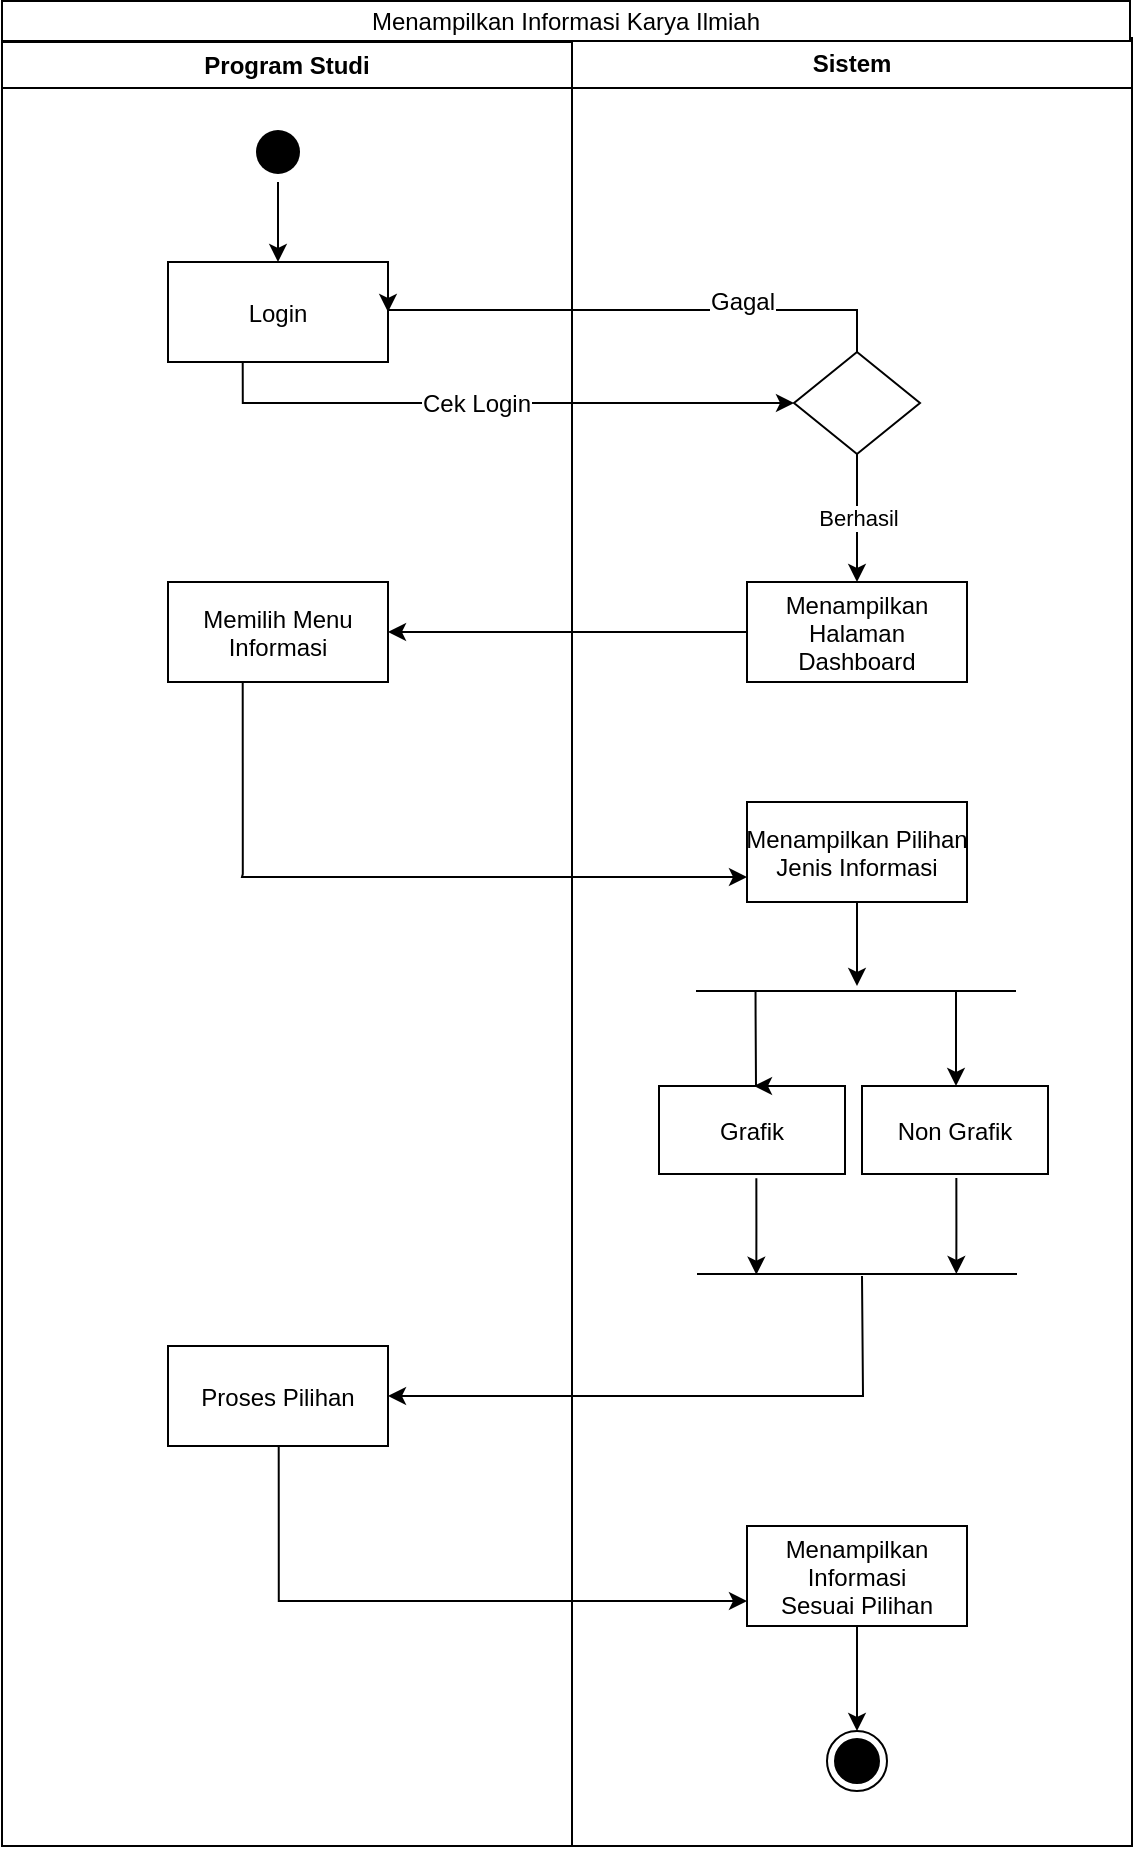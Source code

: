 <mxfile version="12.2.6" type="device" pages="1"><diagram name="Page-1" id="e7e014a7-5840-1c2e-5031-d8a46d1fe8dd"><mxGraphModel dx="904" dy="478" grid="1" gridSize="10" guides="1" tooltips="1" connect="1" arrows="1" fold="1" page="1" pageScale="1" pageWidth="1169" pageHeight="826" background="#ffffff" math="0" shadow="0"><root><mxCell id="0"/><mxCell id="1" parent="0"/><mxCell id="2" value="Program Studi" style="swimlane;whiteSpace=wrap" parent="1" vertex="1"><mxGeometry x="340" y="28" width="285" height="902" as="geometry"/></mxCell><mxCell id="0X6-ZUPTxDbBTavK6vi4-45" style="edgeStyle=orthogonalEdgeStyle;rounded=0;orthogonalLoop=1;jettySize=auto;html=1;" edge="1" parent="2" source="5" target="7"><mxGeometry relative="1" as="geometry"/></mxCell><mxCell id="5" value="" style="ellipse;shape=startState;fillColor=#000000;strokeColor=none;" parent="2" vertex="1"><mxGeometry x="123" y="40" width="30" height="30" as="geometry"/></mxCell><mxCell id="7" value="Login" style="" parent="2" vertex="1"><mxGeometry x="83" y="110" width="110" height="50" as="geometry"/></mxCell><mxCell id="0X6-ZUPTxDbBTavK6vi4-51" value="Memilih Menu&#10;Informasi" style="" vertex="1" parent="2"><mxGeometry x="83" y="270" width="110" height="50" as="geometry"/></mxCell><mxCell id="0X6-ZUPTxDbBTavK6vi4-55" value="Proses Pilihan" style="" vertex="1" parent="2"><mxGeometry x="83" y="652" width="110" height="50" as="geometry"/></mxCell><mxCell id="3" value="Sistem" style="swimlane;whiteSpace=wrap;startSize=25;" parent="1" vertex="1"><mxGeometry x="625" y="26" width="280" height="904" as="geometry"/></mxCell><mxCell id="0X6-ZUPTxDbBTavK6vi4-49" value="Berhasil" style="edgeStyle=orthogonalEdgeStyle;rounded=0;orthogonalLoop=1;jettySize=auto;html=1;entryX=0.5;entryY=0;entryDx=0;entryDy=0;" edge="1" parent="3" source="21" target="8"><mxGeometry relative="1" as="geometry"/></mxCell><mxCell id="21" value="" style="rhombus;" parent="3" vertex="1"><mxGeometry x="111" y="157" width="63" height="51" as="geometry"/></mxCell><mxCell id="8" value="Menampilkan &#10;Halaman &#10;Dashboard" style="" parent="3" vertex="1"><mxGeometry x="87.5" y="272" width="110" height="50" as="geometry"/></mxCell><mxCell id="0X6-ZUPTxDbBTavK6vi4-53" value="&#10;Menampilkan Pilihan&#10;Jenis Informasi&#10;" style="" vertex="1" parent="3"><mxGeometry x="87.5" y="382" width="110" height="50" as="geometry"/></mxCell><mxCell id="0X6-ZUPTxDbBTavK6vi4-60" style="edgeStyle=orthogonalEdgeStyle;rounded=0;orthogonalLoop=1;jettySize=auto;html=1;entryX=0.5;entryY=0;entryDx=0;entryDy=0;" edge="1" parent="3" source="0X6-ZUPTxDbBTavK6vi4-57" target="0X6-ZUPTxDbBTavK6vi4-59"><mxGeometry relative="1" as="geometry"/></mxCell><mxCell id="0X6-ZUPTxDbBTavK6vi4-57" value="Menampilkan&#10;Informasi&#10;Sesuai Pilihan" style="" vertex="1" parent="3"><mxGeometry x="87.5" y="744" width="110" height="50" as="geometry"/></mxCell><mxCell id="0X6-ZUPTxDbBTavK6vi4-59" value="" style="ellipse;html=1;shape=endState;fillColor=#000000;strokeColor=#000000;" vertex="1" parent="3"><mxGeometry x="127.5" y="846.5" width="30" height="30" as="geometry"/></mxCell><mxCell id="0X6-ZUPTxDbBTavK6vi4-63" value="" style="endArrow=none;startArrow=none;endFill=0;startFill=0;html=1;" edge="1" parent="3"><mxGeometry width="160" relative="1" as="geometry"><mxPoint x="62" y="476.5" as="sourcePoint"/><mxPoint x="222" y="476.5" as="targetPoint"/></mxGeometry></mxCell><mxCell id="0X6-ZUPTxDbBTavK6vi4-68" value="Grafik" style="" vertex="1" parent="3"><mxGeometry x="43.5" y="524" width="93" height="44" as="geometry"/></mxCell><mxCell id="0X6-ZUPTxDbBTavK6vi4-69" value="Non Grafik" style="" vertex="1" parent="3"><mxGeometry x="145" y="524" width="93" height="44" as="geometry"/></mxCell><mxCell id="0X6-ZUPTxDbBTavK6vi4-72" value="" style="endArrow=none;startArrow=none;endFill=0;startFill=0;html=1;" edge="1" parent="3"><mxGeometry width="160" relative="1" as="geometry"><mxPoint x="62.5" y="618" as="sourcePoint"/><mxPoint x="222.5" y="618" as="targetPoint"/></mxGeometry></mxCell><mxCell id="0X6-ZUPTxDbBTavK6vi4-44" value="Menampilkan Informasi Karya Ilmiah" style="rounded=0;whiteSpace=wrap;html=1;" vertex="1" parent="1"><mxGeometry x="340" y="7.5" width="564" height="20" as="geometry"/></mxCell><mxCell id="0X6-ZUPTxDbBTavK6vi4-46" style="edgeStyle=orthogonalEdgeStyle;rounded=0;orthogonalLoop=1;jettySize=auto;html=1;entryX=0;entryY=0.5;entryDx=0;entryDy=0;" edge="1" parent="1" target="21"><mxGeometry relative="1" as="geometry"><mxPoint x="460.353" y="187.5" as="sourcePoint"/><mxPoint x="730" y="208" as="targetPoint"/><Array as="points"><mxPoint x="461" y="208"/></Array></mxGeometry></mxCell><mxCell id="0X6-ZUPTxDbBTavK6vi4-50" value="Cek Login" style="text;html=1;resizable=0;points=[];align=center;verticalAlign=middle;labelBackgroundColor=#ffffff;" vertex="1" connectable="0" parent="0X6-ZUPTxDbBTavK6vi4-46"><mxGeometry x="0.09" relative="1" as="geometry"><mxPoint x="-24.5" as="offset"/></mxGeometry></mxCell><mxCell id="0X6-ZUPTxDbBTavK6vi4-47" style="edgeStyle=orthogonalEdgeStyle;rounded=0;orthogonalLoop=1;jettySize=auto;html=1;entryX=1;entryY=0.5;entryDx=0;entryDy=0;" edge="1" parent="1" source="21" target="7"><mxGeometry relative="1" as="geometry"><mxPoint x="540" y="162" as="targetPoint"/><Array as="points"><mxPoint x="767" y="162"/></Array></mxGeometry></mxCell><mxCell id="0X6-ZUPTxDbBTavK6vi4-48" value="Gagal" style="text;html=1;resizable=0;points=[];align=center;verticalAlign=middle;labelBackgroundColor=#ffffff;" vertex="1" connectable="0" parent="0X6-ZUPTxDbBTavK6vi4-47"><mxGeometry x="-0.391" y="-4" relative="1" as="geometry"><mxPoint x="-1" as="offset"/></mxGeometry></mxCell><mxCell id="0X6-ZUPTxDbBTavK6vi4-52" style="edgeStyle=orthogonalEdgeStyle;rounded=0;orthogonalLoop=1;jettySize=auto;html=1;entryX=1;entryY=0.5;entryDx=0;entryDy=0;" edge="1" parent="1" source="8" target="0X6-ZUPTxDbBTavK6vi4-51"><mxGeometry relative="1" as="geometry"><mxPoint x="540" y="322" as="targetPoint"/></mxGeometry></mxCell><mxCell id="0X6-ZUPTxDbBTavK6vi4-54" style="edgeStyle=orthogonalEdgeStyle;rounded=0;orthogonalLoop=1;jettySize=auto;html=1;entryX=0;entryY=0.75;entryDx=0;entryDy=0;" edge="1" parent="1" target="0X6-ZUPTxDbBTavK6vi4-53"><mxGeometry relative="1" as="geometry"><mxPoint x="460.353" y="347.5" as="sourcePoint"/><mxPoint x="700" y="446" as="targetPoint"/><Array as="points"><mxPoint x="461" y="444"/><mxPoint x="460" y="444"/><mxPoint x="460" y="446"/></Array></mxGeometry></mxCell><mxCell id="0X6-ZUPTxDbBTavK6vi4-58" style="edgeStyle=orthogonalEdgeStyle;rounded=0;orthogonalLoop=1;jettySize=auto;html=1;entryX=0;entryY=0.75;entryDx=0;entryDy=0;" edge="1" parent="1" target="0X6-ZUPTxDbBTavK6vi4-57"><mxGeometry relative="1" as="geometry"><mxPoint x="478.353" y="730" as="sourcePoint"/><mxPoint x="700" y="807" as="targetPoint"/><Array as="points"><mxPoint x="478" y="807"/></Array></mxGeometry></mxCell><mxCell id="0X6-ZUPTxDbBTavK6vi4-64" style="edgeStyle=orthogonalEdgeStyle;rounded=0;orthogonalLoop=1;jettySize=auto;html=1;startArrow=none;startFill=0;endArrow=classic;endFill=1;" edge="1" parent="1" source="0X6-ZUPTxDbBTavK6vi4-53"><mxGeometry relative="1" as="geometry"><mxPoint x="767.5" y="500" as="targetPoint"/></mxGeometry></mxCell><mxCell id="0X6-ZUPTxDbBTavK6vi4-65" style="edgeStyle=orthogonalEdgeStyle;rounded=0;orthogonalLoop=1;jettySize=auto;html=1;startArrow=none;startFill=0;endArrow=classic;endFill=1;" edge="1" parent="1"><mxGeometry relative="1" as="geometry"><mxPoint x="716" y="550" as="targetPoint"/><mxPoint x="716.765" y="502.5" as="sourcePoint"/><Array as="points"><mxPoint x="717" y="515"/><mxPoint x="717" y="515"/></Array></mxGeometry></mxCell><mxCell id="0X6-ZUPTxDbBTavK6vi4-67" style="edgeStyle=orthogonalEdgeStyle;rounded=0;orthogonalLoop=1;jettySize=auto;html=1;startArrow=none;startFill=0;endArrow=classic;endFill=1;" edge="1" parent="1" target="0X6-ZUPTxDbBTavK6vi4-69"><mxGeometry relative="1" as="geometry"><mxPoint x="801.412" y="545.529" as="targetPoint"/><mxPoint x="817" y="502" as="sourcePoint"/><Array as="points"><mxPoint x="817" y="502"/></Array></mxGeometry></mxCell><mxCell id="0X6-ZUPTxDbBTavK6vi4-74" style="edgeStyle=orthogonalEdgeStyle;rounded=0;orthogonalLoop=1;jettySize=auto;html=1;startArrow=none;startFill=0;endArrow=classic;endFill=1;" edge="1" parent="1"><mxGeometry relative="1" as="geometry"><mxPoint x="817.176" y="644" as="targetPoint"/><mxPoint x="817.176" y="596" as="sourcePoint"/><Array as="points"><mxPoint x="818" y="620"/><mxPoint x="818" y="620"/></Array></mxGeometry></mxCell><mxCell id="0X6-ZUPTxDbBTavK6vi4-75" style="edgeStyle=orthogonalEdgeStyle;rounded=0;orthogonalLoop=1;jettySize=auto;html=1;startArrow=none;startFill=0;endArrow=classic;endFill=1;" edge="1" parent="1"><mxGeometry relative="1" as="geometry"><mxPoint x="717.176" y="644.353" as="targetPoint"/><mxPoint x="717.176" y="596.118" as="sourcePoint"/><Array as="points"><mxPoint x="718" y="620"/><mxPoint x="718" y="620"/></Array></mxGeometry></mxCell><mxCell id="0X6-ZUPTxDbBTavK6vi4-79" style="edgeStyle=orthogonalEdgeStyle;rounded=0;orthogonalLoop=1;jettySize=auto;html=1;startArrow=classic;startFill=1;endArrow=none;endFill=0;" edge="1" parent="1" source="0X6-ZUPTxDbBTavK6vi4-55"><mxGeometry relative="1" as="geometry"><mxPoint x="770" y="645" as="targetPoint"/></mxGeometry></mxCell></root></mxGraphModel></diagram></mxfile>